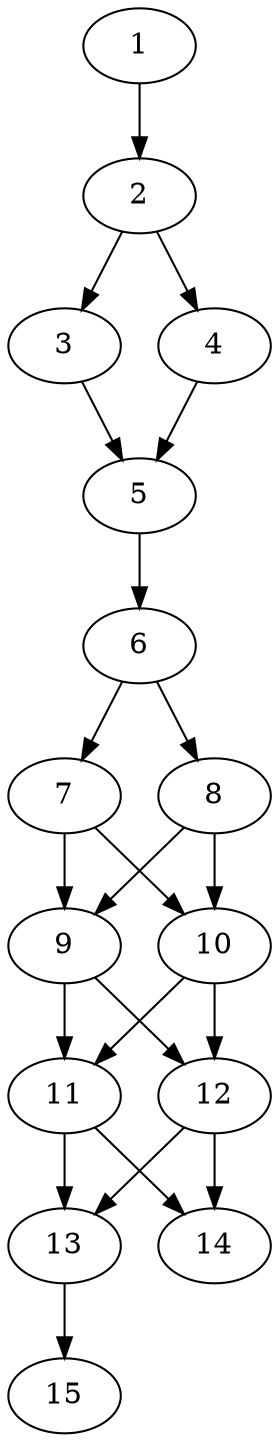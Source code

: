 // DAG automatically generated by daggen at Tue Aug  6 16:26:17 2019
// ./daggen --dot -n 15 --ccr 0.5 --fat 0.4 --regular 0.5 --density 0.9 --mindata 5242880 --maxdata 52428800 
digraph G {
  1 [size="102041600", alpha="0.05", expect_size="51020800"] 
  1 -> 2 [size ="51020800"]
  2 [size="36442112", alpha="0.17", expect_size="18221056"] 
  2 -> 3 [size ="18221056"]
  2 -> 4 [size ="18221056"]
  3 [size="86865920", alpha="0.15", expect_size="43432960"] 
  3 -> 5 [size ="43432960"]
  4 [size="55056384", alpha="0.19", expect_size="27528192"] 
  4 -> 5 [size ="27528192"]
  5 [size="43218944", alpha="0.16", expect_size="21609472"] 
  5 -> 6 [size ="21609472"]
  6 [size="30078976", alpha="0.10", expect_size="15039488"] 
  6 -> 7 [size ="15039488"]
  6 -> 8 [size ="15039488"]
  7 [size="98643968", alpha="0.12", expect_size="49321984"] 
  7 -> 9 [size ="49321984"]
  7 -> 10 [size ="49321984"]
  8 [size="102055936", alpha="0.07", expect_size="51027968"] 
  8 -> 9 [size ="51027968"]
  8 -> 10 [size ="51027968"]
  9 [size="20973568", alpha="0.03", expect_size="10486784"] 
  9 -> 11 [size ="10486784"]
  9 -> 12 [size ="10486784"]
  10 [size="69697536", alpha="0.02", expect_size="34848768"] 
  10 -> 11 [size ="34848768"]
  10 -> 12 [size ="34848768"]
  11 [size="29552640", alpha="0.15", expect_size="14776320"] 
  11 -> 13 [size ="14776320"]
  11 -> 14 [size ="14776320"]
  12 [size="54818816", alpha="0.15", expect_size="27409408"] 
  12 -> 13 [size ="27409408"]
  12 -> 14 [size ="27409408"]
  13 [size="41121792", alpha="0.10", expect_size="20560896"] 
  13 -> 15 [size ="20560896"]
  14 [size="16515072", alpha="0.16", expect_size="8257536"] 
  15 [size="12093440", alpha="0.06", expect_size="6046720"] 
}
